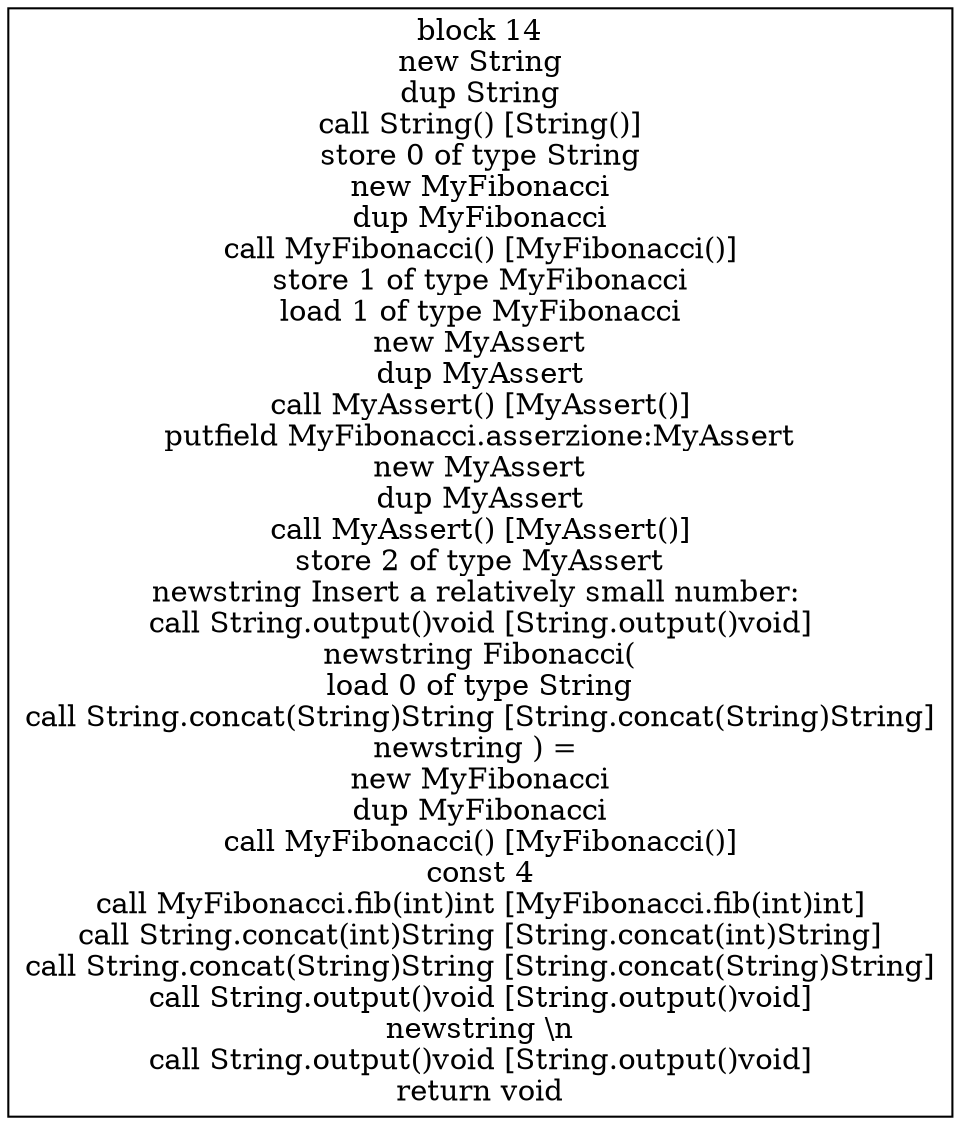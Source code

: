 digraph "MyFibonacci.main()void" {
size = "11,7.5";
codeblock_14 [ shape = box, label = "block 14\nnew String\ndup String\ncall String() [String()]\nstore 0 of type String\nnew MyFibonacci\ndup MyFibonacci\ncall MyFibonacci() [MyFibonacci()]\nstore 1 of type MyFibonacci\nload 1 of type MyFibonacci\nnew MyAssert\ndup MyAssert\ncall MyAssert() [MyAssert()]\nputfield MyFibonacci.asserzione:MyAssert\nnew MyAssert\ndup MyAssert\ncall MyAssert() [MyAssert()]\nstore 2 of type MyAssert\nnewstring Insert a relatively small number: \ncall String.output()void [String.output()void]\nnewstring Fibonacci(\nload 0 of type String\ncall String.concat(String)String [String.concat(String)String]\nnewstring ) = \nnew MyFibonacci\ndup MyFibonacci\ncall MyFibonacci() [MyFibonacci()]\nconst 4\ncall MyFibonacci.fib(int)int [MyFibonacci.fib(int)int]\ncall String.concat(int)String [String.concat(int)String]\ncall String.concat(String)String [String.concat(String)String]\ncall String.output()void [String.output()void]\nnewstring \\n\ncall String.output()void [String.output()void]\nreturn void"];
}